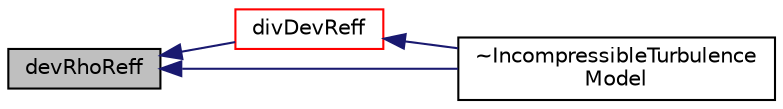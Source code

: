 digraph "devRhoReff"
{
  bgcolor="transparent";
  edge [fontname="Helvetica",fontsize="10",labelfontname="Helvetica",labelfontsize="10"];
  node [fontname="Helvetica",fontsize="10",shape=record];
  rankdir="LR";
  Node685 [label="devRhoReff",height=0.2,width=0.4,color="black", fillcolor="grey75", style="filled", fontcolor="black"];
  Node685 -> Node686 [dir="back",color="midnightblue",fontsize="10",style="solid",fontname="Helvetica"];
  Node686 [label="divDevReff",height=0.2,width=0.4,color="red",URL="$a32045.html#a15ae2301a643c401ca18d601ee81535f",tooltip="Return the source term for the momentum equation. "];
  Node686 -> Node690 [dir="back",color="midnightblue",fontsize="10",style="solid",fontname="Helvetica"];
  Node690 [label="~IncompressibleTurbulence\lModel",height=0.2,width=0.4,color="black",URL="$a32045.html#ada9ac877eb15f5f277b110deed440aa8",tooltip="Destructor. "];
  Node685 -> Node690 [dir="back",color="midnightblue",fontsize="10",style="solid",fontname="Helvetica"];
}
